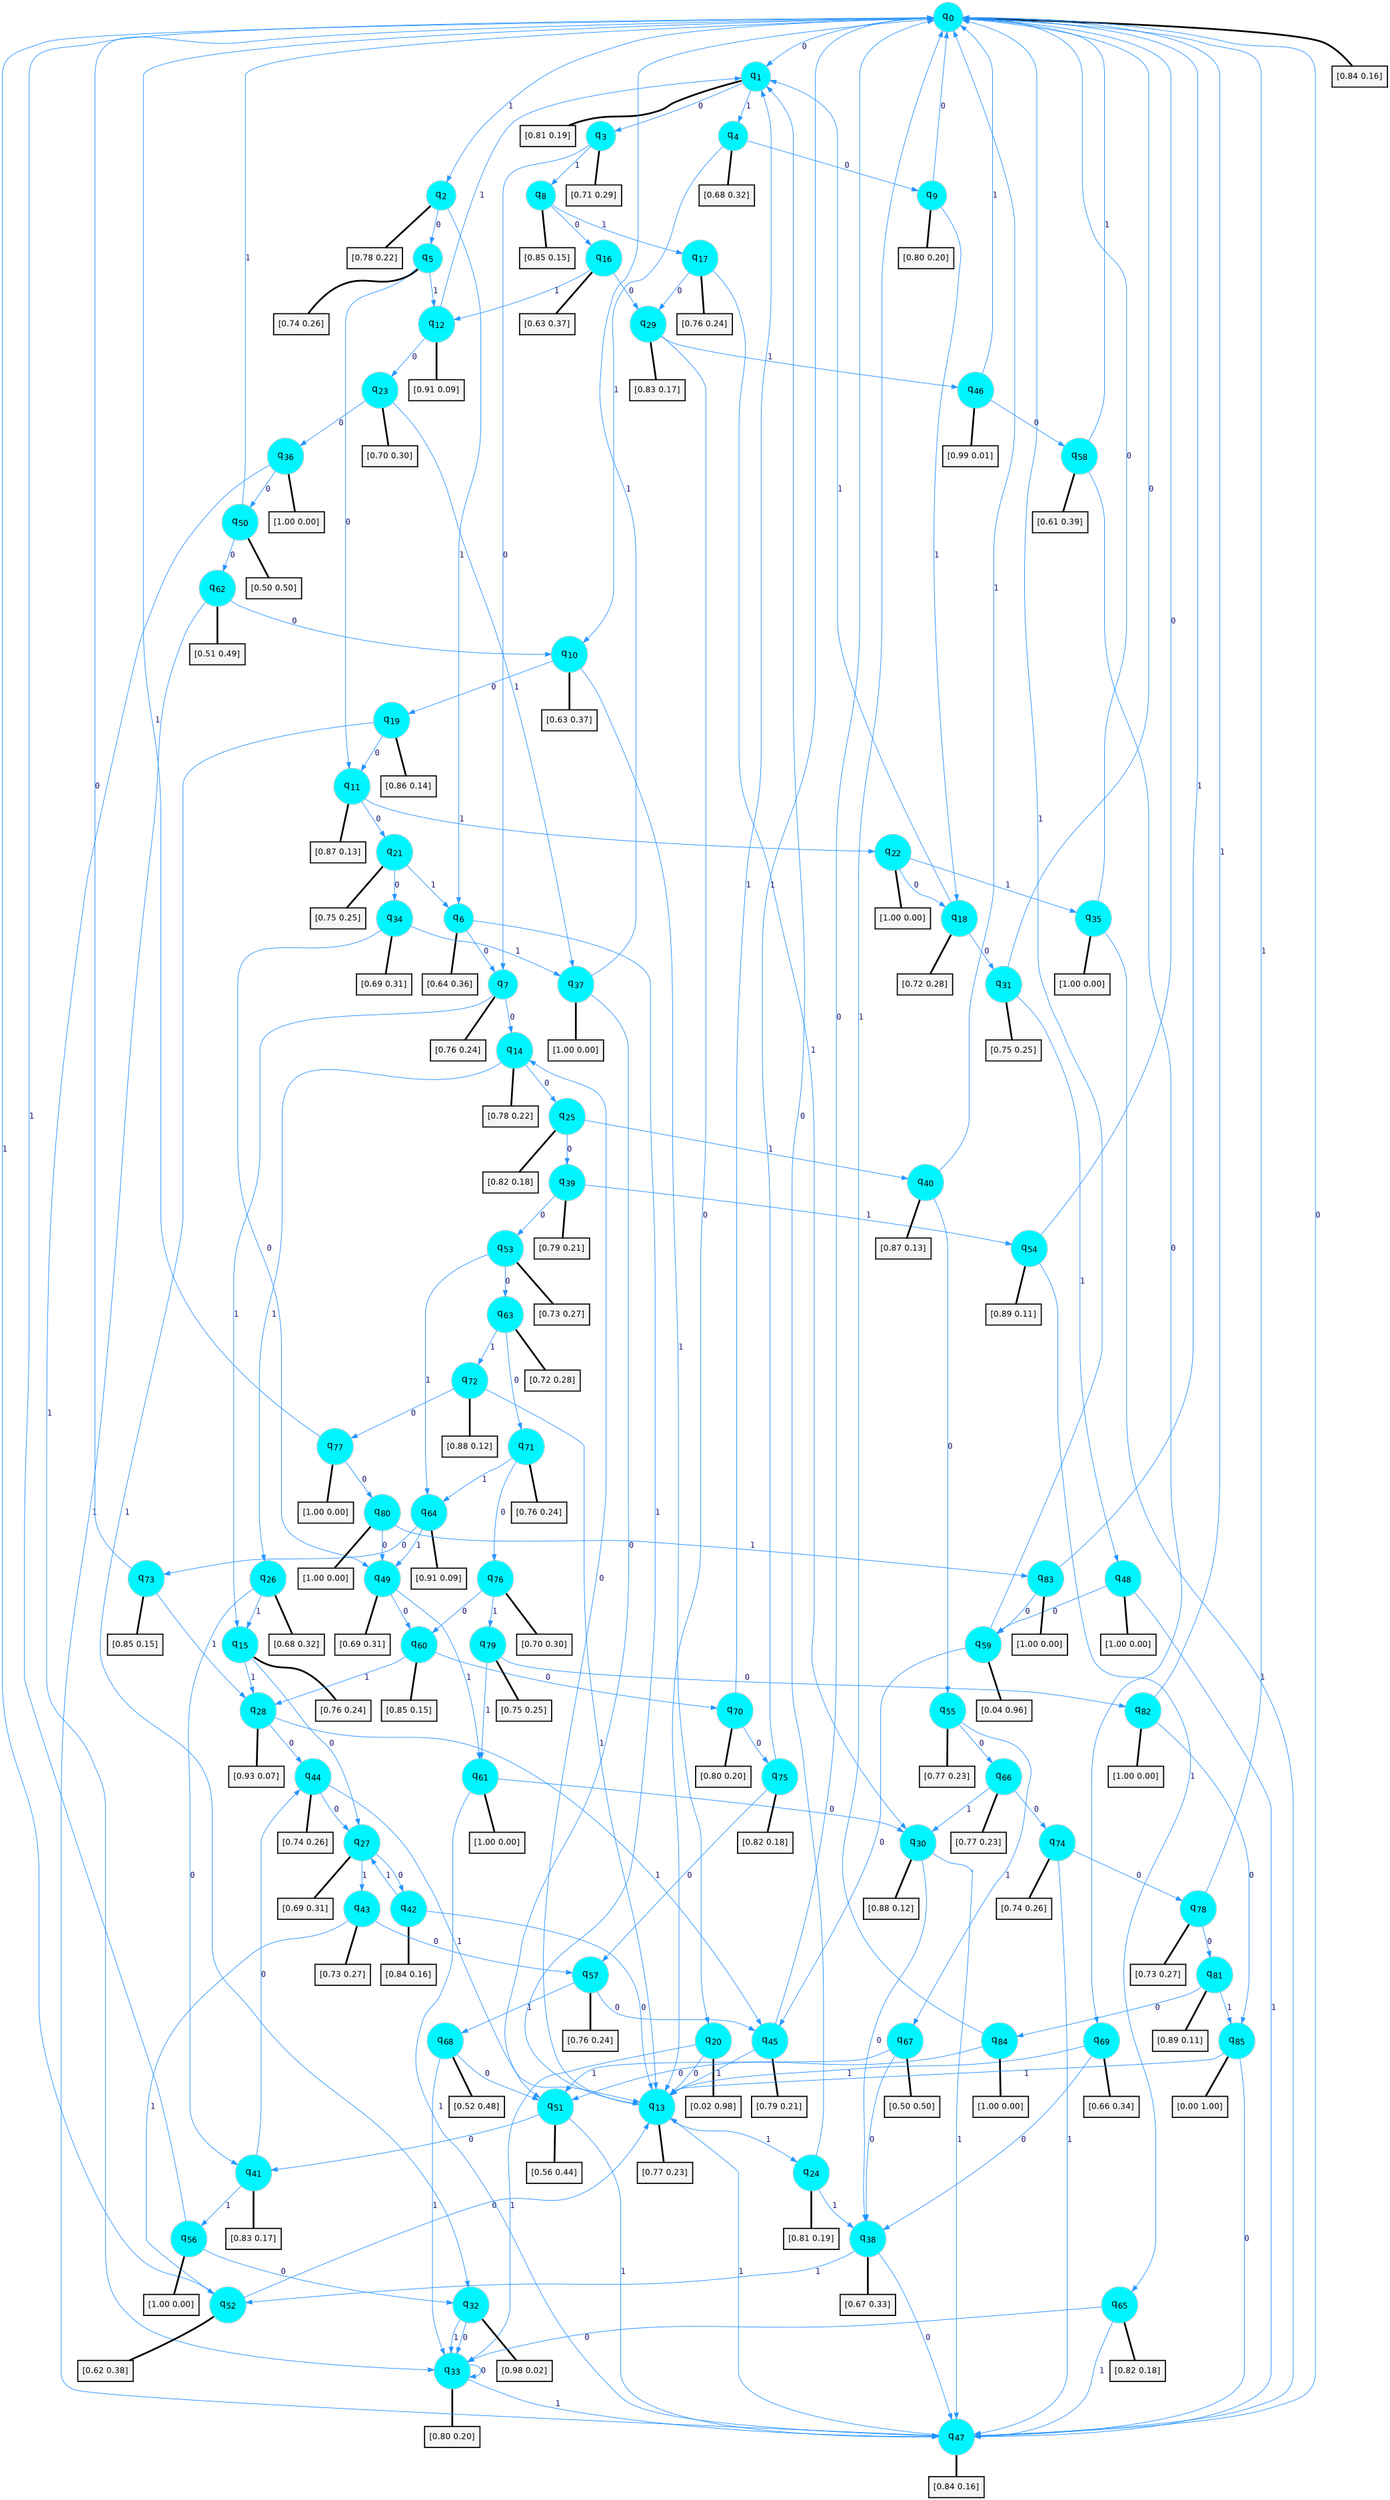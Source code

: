 digraph G {
graph [
bgcolor=transparent, dpi=300, rankdir=TD, size="40,25"];
node [
color=gray, fillcolor=turquoise1, fontcolor=black, fontname=Helvetica, fontsize=16, fontweight=bold, shape=circle, style=filled];
edge [
arrowsize=1, color=dodgerblue1, fontcolor=midnightblue, fontname=courier, fontweight=bold, penwidth=1, style=solid, weight=20];
0[label=<q<SUB>0</SUB>>];
1[label=<q<SUB>1</SUB>>];
2[label=<q<SUB>2</SUB>>];
3[label=<q<SUB>3</SUB>>];
4[label=<q<SUB>4</SUB>>];
5[label=<q<SUB>5</SUB>>];
6[label=<q<SUB>6</SUB>>];
7[label=<q<SUB>7</SUB>>];
8[label=<q<SUB>8</SUB>>];
9[label=<q<SUB>9</SUB>>];
10[label=<q<SUB>10</SUB>>];
11[label=<q<SUB>11</SUB>>];
12[label=<q<SUB>12</SUB>>];
13[label=<q<SUB>13</SUB>>];
14[label=<q<SUB>14</SUB>>];
15[label=<q<SUB>15</SUB>>];
16[label=<q<SUB>16</SUB>>];
17[label=<q<SUB>17</SUB>>];
18[label=<q<SUB>18</SUB>>];
19[label=<q<SUB>19</SUB>>];
20[label=<q<SUB>20</SUB>>];
21[label=<q<SUB>21</SUB>>];
22[label=<q<SUB>22</SUB>>];
23[label=<q<SUB>23</SUB>>];
24[label=<q<SUB>24</SUB>>];
25[label=<q<SUB>25</SUB>>];
26[label=<q<SUB>26</SUB>>];
27[label=<q<SUB>27</SUB>>];
28[label=<q<SUB>28</SUB>>];
29[label=<q<SUB>29</SUB>>];
30[label=<q<SUB>30</SUB>>];
31[label=<q<SUB>31</SUB>>];
32[label=<q<SUB>32</SUB>>];
33[label=<q<SUB>33</SUB>>];
34[label=<q<SUB>34</SUB>>];
35[label=<q<SUB>35</SUB>>];
36[label=<q<SUB>36</SUB>>];
37[label=<q<SUB>37</SUB>>];
38[label=<q<SUB>38</SUB>>];
39[label=<q<SUB>39</SUB>>];
40[label=<q<SUB>40</SUB>>];
41[label=<q<SUB>41</SUB>>];
42[label=<q<SUB>42</SUB>>];
43[label=<q<SUB>43</SUB>>];
44[label=<q<SUB>44</SUB>>];
45[label=<q<SUB>45</SUB>>];
46[label=<q<SUB>46</SUB>>];
47[label=<q<SUB>47</SUB>>];
48[label=<q<SUB>48</SUB>>];
49[label=<q<SUB>49</SUB>>];
50[label=<q<SUB>50</SUB>>];
51[label=<q<SUB>51</SUB>>];
52[label=<q<SUB>52</SUB>>];
53[label=<q<SUB>53</SUB>>];
54[label=<q<SUB>54</SUB>>];
55[label=<q<SUB>55</SUB>>];
56[label=<q<SUB>56</SUB>>];
57[label=<q<SUB>57</SUB>>];
58[label=<q<SUB>58</SUB>>];
59[label=<q<SUB>59</SUB>>];
60[label=<q<SUB>60</SUB>>];
61[label=<q<SUB>61</SUB>>];
62[label=<q<SUB>62</SUB>>];
63[label=<q<SUB>63</SUB>>];
64[label=<q<SUB>64</SUB>>];
65[label=<q<SUB>65</SUB>>];
66[label=<q<SUB>66</SUB>>];
67[label=<q<SUB>67</SUB>>];
68[label=<q<SUB>68</SUB>>];
69[label=<q<SUB>69</SUB>>];
70[label=<q<SUB>70</SUB>>];
71[label=<q<SUB>71</SUB>>];
72[label=<q<SUB>72</SUB>>];
73[label=<q<SUB>73</SUB>>];
74[label=<q<SUB>74</SUB>>];
75[label=<q<SUB>75</SUB>>];
76[label=<q<SUB>76</SUB>>];
77[label=<q<SUB>77</SUB>>];
78[label=<q<SUB>78</SUB>>];
79[label=<q<SUB>79</SUB>>];
80[label=<q<SUB>80</SUB>>];
81[label=<q<SUB>81</SUB>>];
82[label=<q<SUB>82</SUB>>];
83[label=<q<SUB>83</SUB>>];
84[label=<q<SUB>84</SUB>>];
85[label=<q<SUB>85</SUB>>];
86[label="[0.84 0.16]", shape=box,fontcolor=black, fontname=Helvetica, fontsize=14, penwidth=2, fillcolor=whitesmoke,color=black];
87[label="[0.81 0.19]", shape=box,fontcolor=black, fontname=Helvetica, fontsize=14, penwidth=2, fillcolor=whitesmoke,color=black];
88[label="[0.78 0.22]", shape=box,fontcolor=black, fontname=Helvetica, fontsize=14, penwidth=2, fillcolor=whitesmoke,color=black];
89[label="[0.71 0.29]", shape=box,fontcolor=black, fontname=Helvetica, fontsize=14, penwidth=2, fillcolor=whitesmoke,color=black];
90[label="[0.68 0.32]", shape=box,fontcolor=black, fontname=Helvetica, fontsize=14, penwidth=2, fillcolor=whitesmoke,color=black];
91[label="[0.74 0.26]", shape=box,fontcolor=black, fontname=Helvetica, fontsize=14, penwidth=2, fillcolor=whitesmoke,color=black];
92[label="[0.64 0.36]", shape=box,fontcolor=black, fontname=Helvetica, fontsize=14, penwidth=2, fillcolor=whitesmoke,color=black];
93[label="[0.76 0.24]", shape=box,fontcolor=black, fontname=Helvetica, fontsize=14, penwidth=2, fillcolor=whitesmoke,color=black];
94[label="[0.85 0.15]", shape=box,fontcolor=black, fontname=Helvetica, fontsize=14, penwidth=2, fillcolor=whitesmoke,color=black];
95[label="[0.80 0.20]", shape=box,fontcolor=black, fontname=Helvetica, fontsize=14, penwidth=2, fillcolor=whitesmoke,color=black];
96[label="[0.63 0.37]", shape=box,fontcolor=black, fontname=Helvetica, fontsize=14, penwidth=2, fillcolor=whitesmoke,color=black];
97[label="[0.87 0.13]", shape=box,fontcolor=black, fontname=Helvetica, fontsize=14, penwidth=2, fillcolor=whitesmoke,color=black];
98[label="[0.91 0.09]", shape=box,fontcolor=black, fontname=Helvetica, fontsize=14, penwidth=2, fillcolor=whitesmoke,color=black];
99[label="[0.77 0.23]", shape=box,fontcolor=black, fontname=Helvetica, fontsize=14, penwidth=2, fillcolor=whitesmoke,color=black];
100[label="[0.78 0.22]", shape=box,fontcolor=black, fontname=Helvetica, fontsize=14, penwidth=2, fillcolor=whitesmoke,color=black];
101[label="[0.76 0.24]", shape=box,fontcolor=black, fontname=Helvetica, fontsize=14, penwidth=2, fillcolor=whitesmoke,color=black];
102[label="[0.63 0.37]", shape=box,fontcolor=black, fontname=Helvetica, fontsize=14, penwidth=2, fillcolor=whitesmoke,color=black];
103[label="[0.76 0.24]", shape=box,fontcolor=black, fontname=Helvetica, fontsize=14, penwidth=2, fillcolor=whitesmoke,color=black];
104[label="[0.72 0.28]", shape=box,fontcolor=black, fontname=Helvetica, fontsize=14, penwidth=2, fillcolor=whitesmoke,color=black];
105[label="[0.86 0.14]", shape=box,fontcolor=black, fontname=Helvetica, fontsize=14, penwidth=2, fillcolor=whitesmoke,color=black];
106[label="[0.02 0.98]", shape=box,fontcolor=black, fontname=Helvetica, fontsize=14, penwidth=2, fillcolor=whitesmoke,color=black];
107[label="[0.75 0.25]", shape=box,fontcolor=black, fontname=Helvetica, fontsize=14, penwidth=2, fillcolor=whitesmoke,color=black];
108[label="[1.00 0.00]", shape=box,fontcolor=black, fontname=Helvetica, fontsize=14, penwidth=2, fillcolor=whitesmoke,color=black];
109[label="[0.70 0.30]", shape=box,fontcolor=black, fontname=Helvetica, fontsize=14, penwidth=2, fillcolor=whitesmoke,color=black];
110[label="[0.81 0.19]", shape=box,fontcolor=black, fontname=Helvetica, fontsize=14, penwidth=2, fillcolor=whitesmoke,color=black];
111[label="[0.82 0.18]", shape=box,fontcolor=black, fontname=Helvetica, fontsize=14, penwidth=2, fillcolor=whitesmoke,color=black];
112[label="[0.68 0.32]", shape=box,fontcolor=black, fontname=Helvetica, fontsize=14, penwidth=2, fillcolor=whitesmoke,color=black];
113[label="[0.69 0.31]", shape=box,fontcolor=black, fontname=Helvetica, fontsize=14, penwidth=2, fillcolor=whitesmoke,color=black];
114[label="[0.93 0.07]", shape=box,fontcolor=black, fontname=Helvetica, fontsize=14, penwidth=2, fillcolor=whitesmoke,color=black];
115[label="[0.83 0.17]", shape=box,fontcolor=black, fontname=Helvetica, fontsize=14, penwidth=2, fillcolor=whitesmoke,color=black];
116[label="[0.88 0.12]", shape=box,fontcolor=black, fontname=Helvetica, fontsize=14, penwidth=2, fillcolor=whitesmoke,color=black];
117[label="[0.75 0.25]", shape=box,fontcolor=black, fontname=Helvetica, fontsize=14, penwidth=2, fillcolor=whitesmoke,color=black];
118[label="[0.98 0.02]", shape=box,fontcolor=black, fontname=Helvetica, fontsize=14, penwidth=2, fillcolor=whitesmoke,color=black];
119[label="[0.80 0.20]", shape=box,fontcolor=black, fontname=Helvetica, fontsize=14, penwidth=2, fillcolor=whitesmoke,color=black];
120[label="[0.69 0.31]", shape=box,fontcolor=black, fontname=Helvetica, fontsize=14, penwidth=2, fillcolor=whitesmoke,color=black];
121[label="[1.00 0.00]", shape=box,fontcolor=black, fontname=Helvetica, fontsize=14, penwidth=2, fillcolor=whitesmoke,color=black];
122[label="[1.00 0.00]", shape=box,fontcolor=black, fontname=Helvetica, fontsize=14, penwidth=2, fillcolor=whitesmoke,color=black];
123[label="[1.00 0.00]", shape=box,fontcolor=black, fontname=Helvetica, fontsize=14, penwidth=2, fillcolor=whitesmoke,color=black];
124[label="[0.67 0.33]", shape=box,fontcolor=black, fontname=Helvetica, fontsize=14, penwidth=2, fillcolor=whitesmoke,color=black];
125[label="[0.79 0.21]", shape=box,fontcolor=black, fontname=Helvetica, fontsize=14, penwidth=2, fillcolor=whitesmoke,color=black];
126[label="[0.87 0.13]", shape=box,fontcolor=black, fontname=Helvetica, fontsize=14, penwidth=2, fillcolor=whitesmoke,color=black];
127[label="[0.83 0.17]", shape=box,fontcolor=black, fontname=Helvetica, fontsize=14, penwidth=2, fillcolor=whitesmoke,color=black];
128[label="[0.84 0.16]", shape=box,fontcolor=black, fontname=Helvetica, fontsize=14, penwidth=2, fillcolor=whitesmoke,color=black];
129[label="[0.73 0.27]", shape=box,fontcolor=black, fontname=Helvetica, fontsize=14, penwidth=2, fillcolor=whitesmoke,color=black];
130[label="[0.74 0.26]", shape=box,fontcolor=black, fontname=Helvetica, fontsize=14, penwidth=2, fillcolor=whitesmoke,color=black];
131[label="[0.79 0.21]", shape=box,fontcolor=black, fontname=Helvetica, fontsize=14, penwidth=2, fillcolor=whitesmoke,color=black];
132[label="[0.99 0.01]", shape=box,fontcolor=black, fontname=Helvetica, fontsize=14, penwidth=2, fillcolor=whitesmoke,color=black];
133[label="[0.84 0.16]", shape=box,fontcolor=black, fontname=Helvetica, fontsize=14, penwidth=2, fillcolor=whitesmoke,color=black];
134[label="[1.00 0.00]", shape=box,fontcolor=black, fontname=Helvetica, fontsize=14, penwidth=2, fillcolor=whitesmoke,color=black];
135[label="[0.69 0.31]", shape=box,fontcolor=black, fontname=Helvetica, fontsize=14, penwidth=2, fillcolor=whitesmoke,color=black];
136[label="[0.50 0.50]", shape=box,fontcolor=black, fontname=Helvetica, fontsize=14, penwidth=2, fillcolor=whitesmoke,color=black];
137[label="[0.56 0.44]", shape=box,fontcolor=black, fontname=Helvetica, fontsize=14, penwidth=2, fillcolor=whitesmoke,color=black];
138[label="[0.62 0.38]", shape=box,fontcolor=black, fontname=Helvetica, fontsize=14, penwidth=2, fillcolor=whitesmoke,color=black];
139[label="[0.73 0.27]", shape=box,fontcolor=black, fontname=Helvetica, fontsize=14, penwidth=2, fillcolor=whitesmoke,color=black];
140[label="[0.89 0.11]", shape=box,fontcolor=black, fontname=Helvetica, fontsize=14, penwidth=2, fillcolor=whitesmoke,color=black];
141[label="[0.77 0.23]", shape=box,fontcolor=black, fontname=Helvetica, fontsize=14, penwidth=2, fillcolor=whitesmoke,color=black];
142[label="[1.00 0.00]", shape=box,fontcolor=black, fontname=Helvetica, fontsize=14, penwidth=2, fillcolor=whitesmoke,color=black];
143[label="[0.76 0.24]", shape=box,fontcolor=black, fontname=Helvetica, fontsize=14, penwidth=2, fillcolor=whitesmoke,color=black];
144[label="[0.61 0.39]", shape=box,fontcolor=black, fontname=Helvetica, fontsize=14, penwidth=2, fillcolor=whitesmoke,color=black];
145[label="[0.04 0.96]", shape=box,fontcolor=black, fontname=Helvetica, fontsize=14, penwidth=2, fillcolor=whitesmoke,color=black];
146[label="[0.85 0.15]", shape=box,fontcolor=black, fontname=Helvetica, fontsize=14, penwidth=2, fillcolor=whitesmoke,color=black];
147[label="[1.00 0.00]", shape=box,fontcolor=black, fontname=Helvetica, fontsize=14, penwidth=2, fillcolor=whitesmoke,color=black];
148[label="[0.51 0.49]", shape=box,fontcolor=black, fontname=Helvetica, fontsize=14, penwidth=2, fillcolor=whitesmoke,color=black];
149[label="[0.72 0.28]", shape=box,fontcolor=black, fontname=Helvetica, fontsize=14, penwidth=2, fillcolor=whitesmoke,color=black];
150[label="[0.91 0.09]", shape=box,fontcolor=black, fontname=Helvetica, fontsize=14, penwidth=2, fillcolor=whitesmoke,color=black];
151[label="[0.82 0.18]", shape=box,fontcolor=black, fontname=Helvetica, fontsize=14, penwidth=2, fillcolor=whitesmoke,color=black];
152[label="[0.77 0.23]", shape=box,fontcolor=black, fontname=Helvetica, fontsize=14, penwidth=2, fillcolor=whitesmoke,color=black];
153[label="[0.50 0.50]", shape=box,fontcolor=black, fontname=Helvetica, fontsize=14, penwidth=2, fillcolor=whitesmoke,color=black];
154[label="[0.52 0.48]", shape=box,fontcolor=black, fontname=Helvetica, fontsize=14, penwidth=2, fillcolor=whitesmoke,color=black];
155[label="[0.66 0.34]", shape=box,fontcolor=black, fontname=Helvetica, fontsize=14, penwidth=2, fillcolor=whitesmoke,color=black];
156[label="[0.80 0.20]", shape=box,fontcolor=black, fontname=Helvetica, fontsize=14, penwidth=2, fillcolor=whitesmoke,color=black];
157[label="[0.76 0.24]", shape=box,fontcolor=black, fontname=Helvetica, fontsize=14, penwidth=2, fillcolor=whitesmoke,color=black];
158[label="[0.88 0.12]", shape=box,fontcolor=black, fontname=Helvetica, fontsize=14, penwidth=2, fillcolor=whitesmoke,color=black];
159[label="[0.85 0.15]", shape=box,fontcolor=black, fontname=Helvetica, fontsize=14, penwidth=2, fillcolor=whitesmoke,color=black];
160[label="[0.74 0.26]", shape=box,fontcolor=black, fontname=Helvetica, fontsize=14, penwidth=2, fillcolor=whitesmoke,color=black];
161[label="[0.82 0.18]", shape=box,fontcolor=black, fontname=Helvetica, fontsize=14, penwidth=2, fillcolor=whitesmoke,color=black];
162[label="[0.70 0.30]", shape=box,fontcolor=black, fontname=Helvetica, fontsize=14, penwidth=2, fillcolor=whitesmoke,color=black];
163[label="[1.00 0.00]", shape=box,fontcolor=black, fontname=Helvetica, fontsize=14, penwidth=2, fillcolor=whitesmoke,color=black];
164[label="[0.73 0.27]", shape=box,fontcolor=black, fontname=Helvetica, fontsize=14, penwidth=2, fillcolor=whitesmoke,color=black];
165[label="[0.75 0.25]", shape=box,fontcolor=black, fontname=Helvetica, fontsize=14, penwidth=2, fillcolor=whitesmoke,color=black];
166[label="[1.00 0.00]", shape=box,fontcolor=black, fontname=Helvetica, fontsize=14, penwidth=2, fillcolor=whitesmoke,color=black];
167[label="[0.89 0.11]", shape=box,fontcolor=black, fontname=Helvetica, fontsize=14, penwidth=2, fillcolor=whitesmoke,color=black];
168[label="[1.00 0.00]", shape=box,fontcolor=black, fontname=Helvetica, fontsize=14, penwidth=2, fillcolor=whitesmoke,color=black];
169[label="[1.00 0.00]", shape=box,fontcolor=black, fontname=Helvetica, fontsize=14, penwidth=2, fillcolor=whitesmoke,color=black];
170[label="[1.00 0.00]", shape=box,fontcolor=black, fontname=Helvetica, fontsize=14, penwidth=2, fillcolor=whitesmoke,color=black];
171[label="[0.00 1.00]", shape=box,fontcolor=black, fontname=Helvetica, fontsize=14, penwidth=2, fillcolor=whitesmoke,color=black];
0->1 [label=0];
0->2 [label=1];
0->86 [arrowhead=none, penwidth=3,color=black];
1->3 [label=0];
1->4 [label=1];
1->87 [arrowhead=none, penwidth=3,color=black];
2->5 [label=0];
2->6 [label=1];
2->88 [arrowhead=none, penwidth=3,color=black];
3->7 [label=0];
3->8 [label=1];
3->89 [arrowhead=none, penwidth=3,color=black];
4->9 [label=0];
4->10 [label=1];
4->90 [arrowhead=none, penwidth=3,color=black];
5->11 [label=0];
5->12 [label=1];
5->91 [arrowhead=none, penwidth=3,color=black];
6->7 [label=0];
6->13 [label=1];
6->92 [arrowhead=none, penwidth=3,color=black];
7->14 [label=0];
7->15 [label=1];
7->93 [arrowhead=none, penwidth=3,color=black];
8->16 [label=0];
8->17 [label=1];
8->94 [arrowhead=none, penwidth=3,color=black];
9->0 [label=0];
9->18 [label=1];
9->95 [arrowhead=none, penwidth=3,color=black];
10->19 [label=0];
10->20 [label=1];
10->96 [arrowhead=none, penwidth=3,color=black];
11->21 [label=0];
11->22 [label=1];
11->97 [arrowhead=none, penwidth=3,color=black];
12->23 [label=0];
12->1 [label=1];
12->98 [arrowhead=none, penwidth=3,color=black];
13->14 [label=0];
13->24 [label=1];
13->99 [arrowhead=none, penwidth=3,color=black];
14->25 [label=0];
14->26 [label=1];
14->100 [arrowhead=none, penwidth=3,color=black];
15->27 [label=0];
15->28 [label=1];
15->101 [arrowhead=none, penwidth=3,color=black];
16->29 [label=0];
16->12 [label=1];
16->102 [arrowhead=none, penwidth=3,color=black];
17->29 [label=0];
17->30 [label=1];
17->103 [arrowhead=none, penwidth=3,color=black];
18->31 [label=0];
18->1 [label=1];
18->104 [arrowhead=none, penwidth=3,color=black];
19->11 [label=0];
19->32 [label=1];
19->105 [arrowhead=none, penwidth=3,color=black];
20->13 [label=0];
20->33 [label=1];
20->106 [arrowhead=none, penwidth=3,color=black];
21->34 [label=0];
21->6 [label=1];
21->107 [arrowhead=none, penwidth=3,color=black];
22->18 [label=0];
22->35 [label=1];
22->108 [arrowhead=none, penwidth=3,color=black];
23->36 [label=0];
23->37 [label=1];
23->109 [arrowhead=none, penwidth=3,color=black];
24->1 [label=0];
24->38 [label=1];
24->110 [arrowhead=none, penwidth=3,color=black];
25->39 [label=0];
25->40 [label=1];
25->111 [arrowhead=none, penwidth=3,color=black];
26->41 [label=0];
26->15 [label=1];
26->112 [arrowhead=none, penwidth=3,color=black];
27->42 [label=0];
27->43 [label=1];
27->113 [arrowhead=none, penwidth=3,color=black];
28->44 [label=0];
28->45 [label=1];
28->114 [arrowhead=none, penwidth=3,color=black];
29->13 [label=0];
29->46 [label=1];
29->115 [arrowhead=none, penwidth=3,color=black];
30->38 [label=0];
30->47 [label=1];
30->116 [arrowhead=none, penwidth=3,color=black];
31->0 [label=0];
31->48 [label=1];
31->117 [arrowhead=none, penwidth=3,color=black];
32->33 [label=0];
32->33 [label=1];
32->118 [arrowhead=none, penwidth=3,color=black];
33->33 [label=0];
33->47 [label=1];
33->119 [arrowhead=none, penwidth=3,color=black];
34->49 [label=0];
34->37 [label=1];
34->120 [arrowhead=none, penwidth=3,color=black];
35->0 [label=0];
35->47 [label=1];
35->121 [arrowhead=none, penwidth=3,color=black];
36->50 [label=0];
36->33 [label=1];
36->122 [arrowhead=none, penwidth=3,color=black];
37->51 [label=0];
37->0 [label=1];
37->123 [arrowhead=none, penwidth=3,color=black];
38->47 [label=0];
38->52 [label=1];
38->124 [arrowhead=none, penwidth=3,color=black];
39->53 [label=0];
39->54 [label=1];
39->125 [arrowhead=none, penwidth=3,color=black];
40->55 [label=0];
40->0 [label=1];
40->126 [arrowhead=none, penwidth=3,color=black];
41->44 [label=0];
41->56 [label=1];
41->127 [arrowhead=none, penwidth=3,color=black];
42->13 [label=0];
42->27 [label=1];
42->128 [arrowhead=none, penwidth=3,color=black];
43->57 [label=0];
43->52 [label=1];
43->129 [arrowhead=none, penwidth=3,color=black];
44->27 [label=0];
44->13 [label=1];
44->130 [arrowhead=none, penwidth=3,color=black];
45->0 [label=0];
45->13 [label=1];
45->131 [arrowhead=none, penwidth=3,color=black];
46->58 [label=0];
46->0 [label=1];
46->132 [arrowhead=none, penwidth=3,color=black];
47->0 [label=0];
47->13 [label=1];
47->133 [arrowhead=none, penwidth=3,color=black];
48->59 [label=0];
48->47 [label=1];
48->134 [arrowhead=none, penwidth=3,color=black];
49->60 [label=0];
49->61 [label=1];
49->135 [arrowhead=none, penwidth=3,color=black];
50->62 [label=0];
50->0 [label=1];
50->136 [arrowhead=none, penwidth=3,color=black];
51->41 [label=0];
51->47 [label=1];
51->137 [arrowhead=none, penwidth=3,color=black];
52->13 [label=0];
52->0 [label=1];
52->138 [arrowhead=none, penwidth=3,color=black];
53->63 [label=0];
53->64 [label=1];
53->139 [arrowhead=none, penwidth=3,color=black];
54->0 [label=0];
54->65 [label=1];
54->140 [arrowhead=none, penwidth=3,color=black];
55->66 [label=0];
55->67 [label=1];
55->141 [arrowhead=none, penwidth=3,color=black];
56->32 [label=0];
56->0 [label=1];
56->142 [arrowhead=none, penwidth=3,color=black];
57->45 [label=0];
57->68 [label=1];
57->143 [arrowhead=none, penwidth=3,color=black];
58->69 [label=0];
58->0 [label=1];
58->144 [arrowhead=none, penwidth=3,color=black];
59->45 [label=0];
59->0 [label=1];
59->145 [arrowhead=none, penwidth=3,color=black];
60->70 [label=0];
60->28 [label=1];
60->146 [arrowhead=none, penwidth=3,color=black];
61->30 [label=0];
61->47 [label=1];
61->147 [arrowhead=none, penwidth=3,color=black];
62->10 [label=0];
62->47 [label=1];
62->148 [arrowhead=none, penwidth=3,color=black];
63->71 [label=0];
63->72 [label=1];
63->149 [arrowhead=none, penwidth=3,color=black];
64->73 [label=0];
64->49 [label=1];
64->150 [arrowhead=none, penwidth=3,color=black];
65->33 [label=0];
65->47 [label=1];
65->151 [arrowhead=none, penwidth=3,color=black];
66->74 [label=0];
66->30 [label=1];
66->152 [arrowhead=none, penwidth=3,color=black];
67->38 [label=0];
67->51 [label=1];
67->153 [arrowhead=none, penwidth=3,color=black];
68->51 [label=0];
68->33 [label=1];
68->154 [arrowhead=none, penwidth=3,color=black];
69->38 [label=0];
69->13 [label=1];
69->155 [arrowhead=none, penwidth=3,color=black];
70->75 [label=0];
70->1 [label=1];
70->156 [arrowhead=none, penwidth=3,color=black];
71->76 [label=0];
71->64 [label=1];
71->157 [arrowhead=none, penwidth=3,color=black];
72->77 [label=0];
72->13 [label=1];
72->158 [arrowhead=none, penwidth=3,color=black];
73->0 [label=0];
73->28 [label=1];
73->159 [arrowhead=none, penwidth=3,color=black];
74->78 [label=0];
74->47 [label=1];
74->160 [arrowhead=none, penwidth=3,color=black];
75->57 [label=0];
75->0 [label=1];
75->161 [arrowhead=none, penwidth=3,color=black];
76->60 [label=0];
76->79 [label=1];
76->162 [arrowhead=none, penwidth=3,color=black];
77->80 [label=0];
77->0 [label=1];
77->163 [arrowhead=none, penwidth=3,color=black];
78->81 [label=0];
78->0 [label=1];
78->164 [arrowhead=none, penwidth=3,color=black];
79->82 [label=0];
79->61 [label=1];
79->165 [arrowhead=none, penwidth=3,color=black];
80->49 [label=0];
80->83 [label=1];
80->166 [arrowhead=none, penwidth=3,color=black];
81->84 [label=0];
81->85 [label=1];
81->167 [arrowhead=none, penwidth=3,color=black];
82->85 [label=0];
82->0 [label=1];
82->168 [arrowhead=none, penwidth=3,color=black];
83->59 [label=0];
83->0 [label=1];
83->169 [arrowhead=none, penwidth=3,color=black];
84->51 [label=0];
84->0 [label=1];
84->170 [arrowhead=none, penwidth=3,color=black];
85->47 [label=0];
85->13 [label=1];
85->171 [arrowhead=none, penwidth=3,color=black];
}
